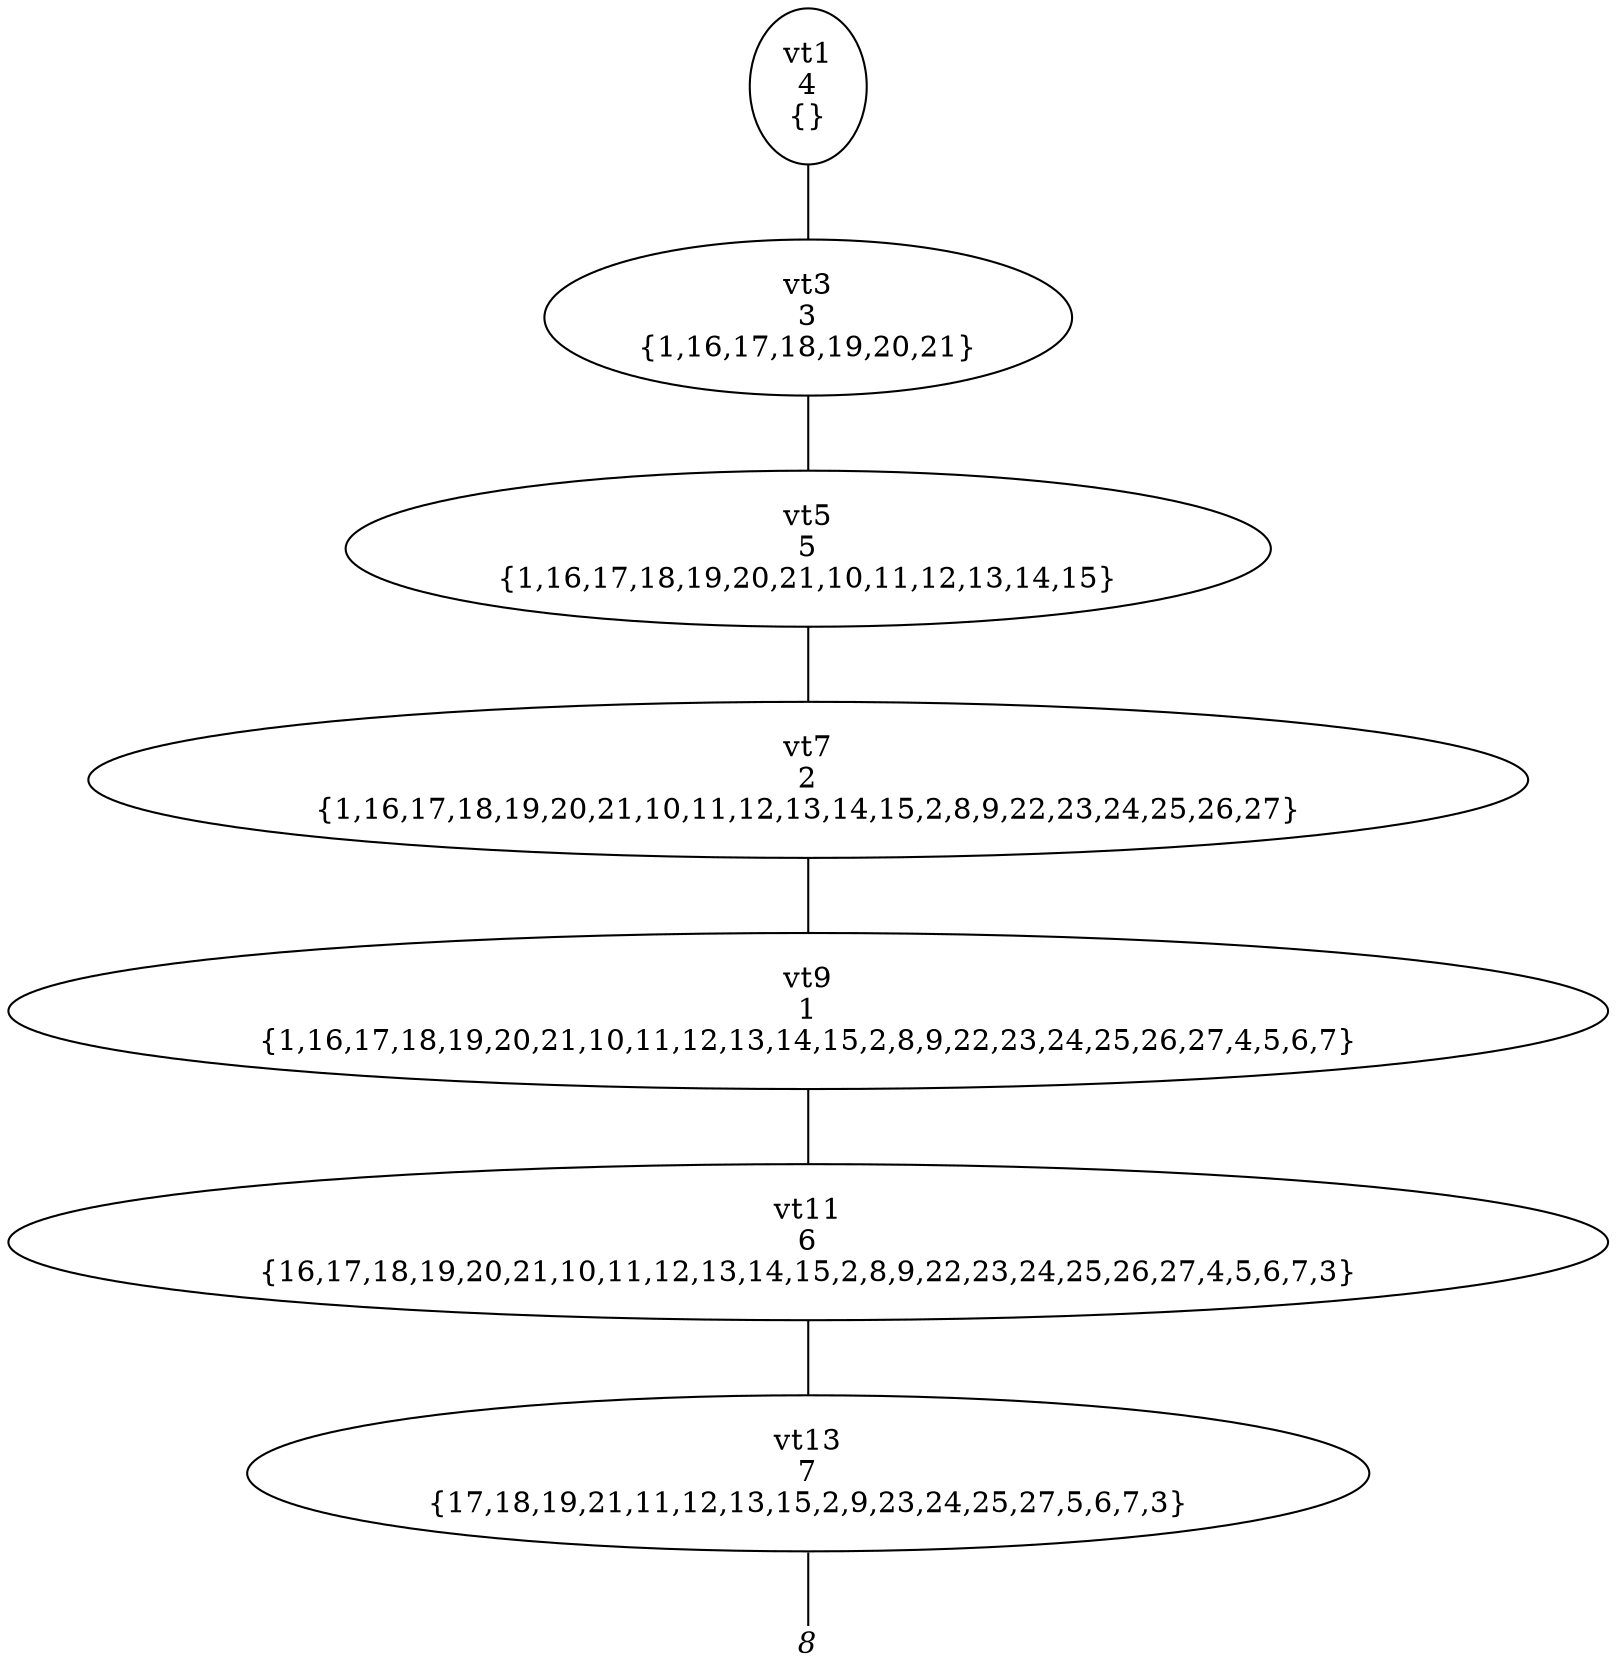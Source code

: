 
digraph vtree {

overlap=false

n1 [label="vt1
4
{}",shape="ellipse"]; 
n3 [label="vt3
3
{1,16,17,18,19,20,21}",shape="ellipse"]; 
n5 [label="vt5
5
{1,16,17,18,19,20,21,10,11,12,13,14,15}",shape="ellipse"]; 
n7 [label="vt7
2
{1,16,17,18,19,20,21,10,11,12,13,14,15,2,8,9,22,23,24,25,26,27}",shape="ellipse"]; 
n9 [label="vt9
1
{1,16,17,18,19,20,21,10,11,12,13,14,15,2,8,9,22,23,24,25,26,27,4,5,6,7}",shape="ellipse"]; 
n11 [label="vt11
6
{16,17,18,19,20,21,10,11,12,13,14,15,2,8,9,22,23,24,25,26,27,4,5,6,7,3}",shape="ellipse"]; 
n13 [label="vt13
7
{17,18,19,21,11,12,13,15,2,9,23,24,25,27,5,6,7,3}",shape="ellipse"]; 
n14 [label="8",fontname="Times-Italic",fontsize=14,shape=plaintext,fixedsize=true,width=.25,height=.25]; 
n1->n3 [arrowhead=none];
n3->n5 [arrowhead=none];
n5->n7 [arrowhead=none];
n7->n9 [arrowhead=none];
n9->n11 [arrowhead=none];
n11->n13 [arrowhead=none];
n13->n14 [arrowhead=none];


}